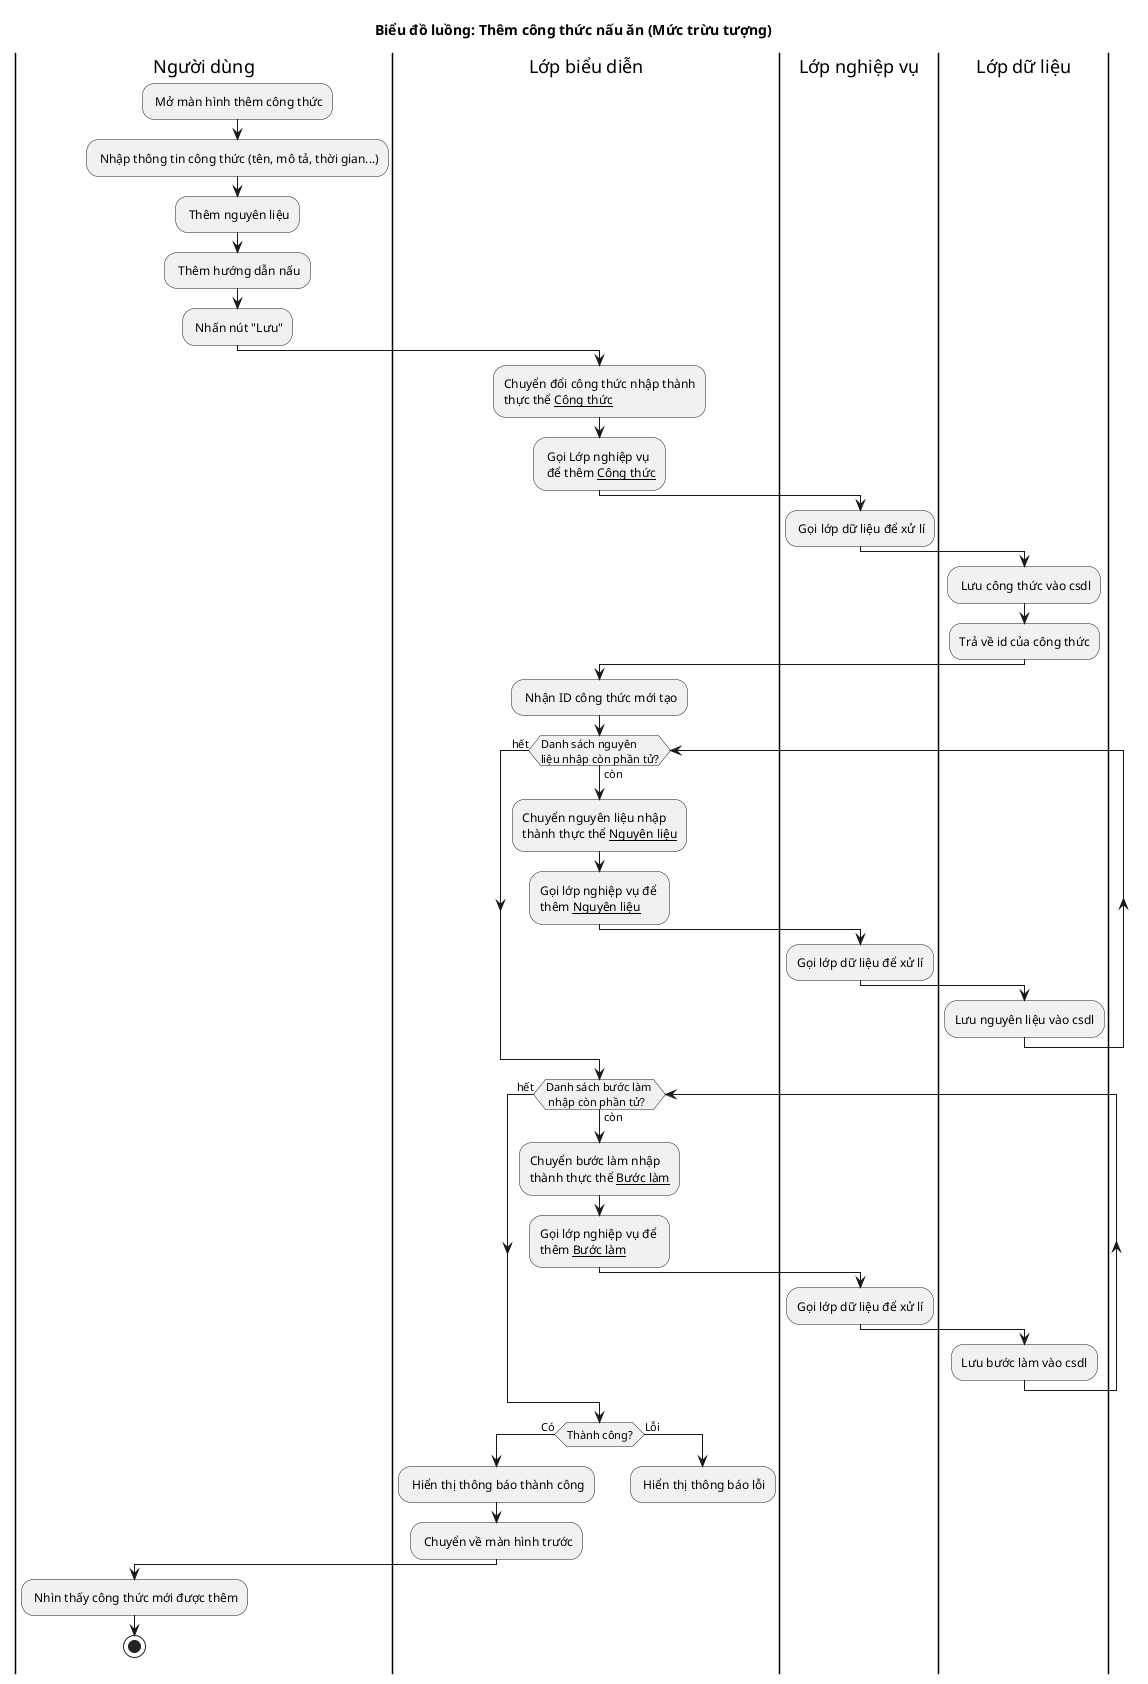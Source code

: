 @startuml
title Biểu đồ luồng: Thêm công thức nấu ăn (Mức trừu tượng)

|Người dùng|
: Mở màn hình thêm công thức;
: Nhập thông tin công thức (tên, mô tả, thời gian...);
: Thêm nguyên liệu;
: Thêm hướng dẫn nấu;
: Nhấn nút "Lưu";
|Lớp biểu diễn|
:Chuyển đổi công thức nhập thành\nthực thể __Công thức__;
: Gọi Lớp nghiệp vụ \n để thêm __Công thức__;
|Lớp nghiệp vụ|
: Gọi lớp dữ liệu để xử lí;
|Lớp dữ liệu|
: Lưu công thức vào csdl;
:Trả về id của công thức;
|Lớp biểu diễn|
: Nhận ID công thức mới tạo;
while (Danh sách nguyên \nliệu nhập còn phần tử?) is (còn)
	:Chuyển nguyên liệu nhập \nthành thực thể __Nguyên liệu__;
  :Gọi lớp nghiệp vụ để \nthêm __Nguyên liệu__;
  |Lớp nghiệp vụ|
  :Gọi lớp dữ liệu để xử lí;
  |Lớp dữ liệu|
  :Lưu nguyên liệu vào csdl;
endwhile (hết)
|Lớp biểu diễn|
while (Danh sách bước làm \n nhập còn phần tử?) is (còn)
  :Chuyển bước làm nhập \nthành thực thể __Bước làm__;
    :Gọi lớp nghiệp vụ để \nthêm __Bước làm__;
    |Lớp nghiệp vụ|
    :Gọi lớp dữ liệu để xử lí;
    |Lớp dữ liệu|
    :Lưu bước làm vào csdl;
endwhile (hết)
|Lớp biểu diễn|
if (Thành công?) then (Có)
  : Hiển thị thông báo thành công;
  : Chuyển về màn hình trước;
  |Người dùng|
  : Nhìn thấy công thức mới được thêm;
  stop
else (Lỗi)
	|Lớp biểu diễn|
  : Hiển thị thông báo lỗi;
  kill
endif
@enduml